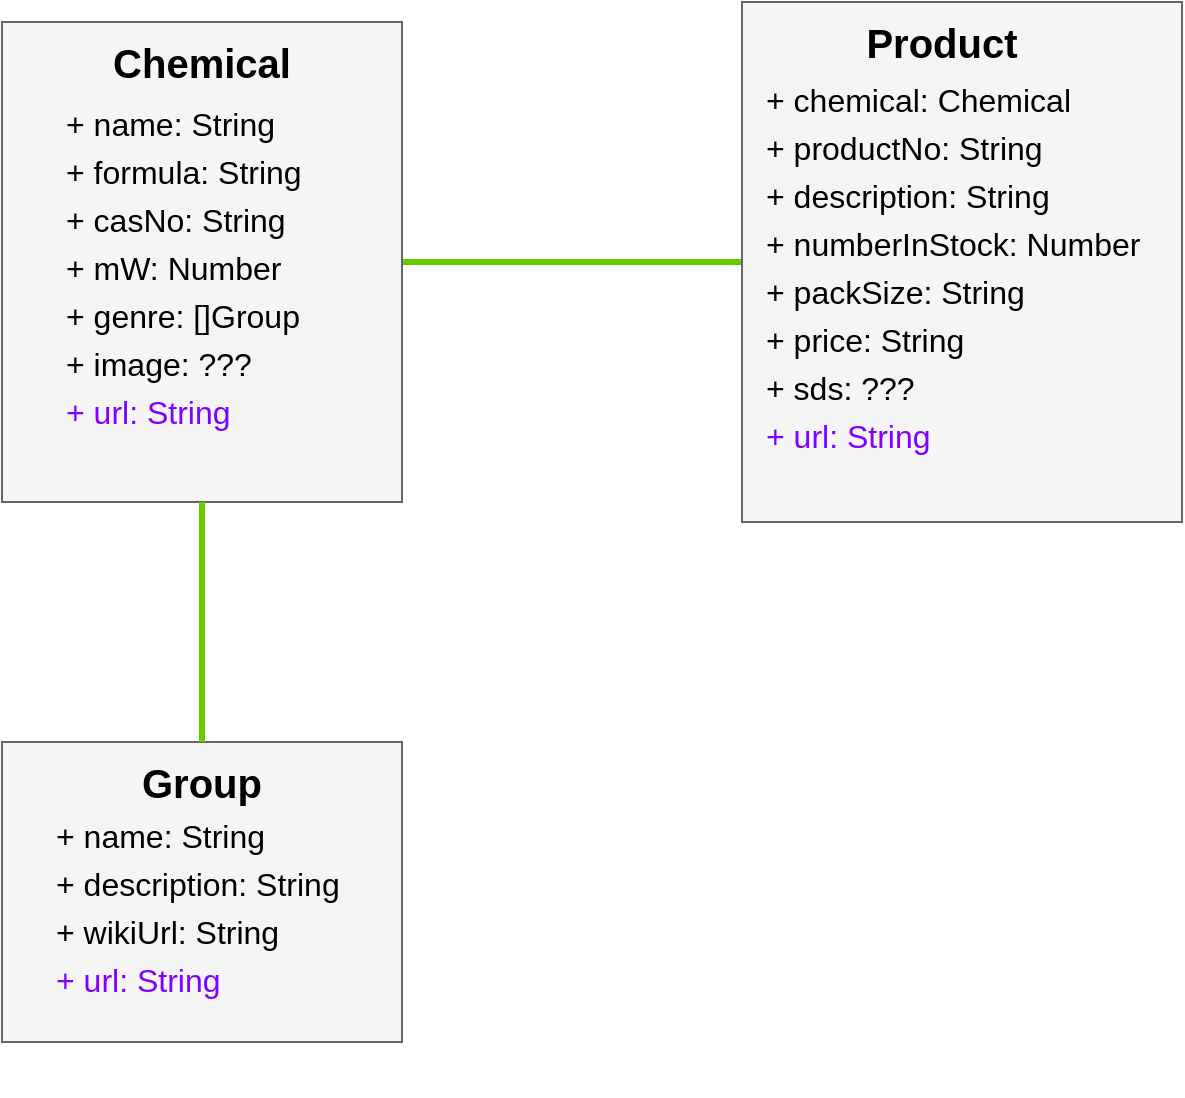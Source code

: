 <mxfile>
    <diagram id="NH89rQaxT2tvP0yTE59p" name="Page-1">
        <mxGraphModel dx="1071" dy="556" grid="1" gridSize="10" guides="1" tooltips="1" connect="1" arrows="1" fold="1" page="1" pageScale="1" pageWidth="850" pageHeight="1100" math="0" shadow="0">
            <root>
                <mxCell id="0"/>
                <mxCell id="1" parent="0"/>
                <mxCell id="18" style="edgeStyle=none;html=1;exitX=1;exitY=0.5;exitDx=0;exitDy=0;entryX=0;entryY=0.5;entryDx=0;entryDy=0;strokeColor=#66CC00;strokeWidth=3;fontSize=16;fontColor=#7F00FF;endArrow=none;endFill=0;fillColor=#d5e8d4;" edge="1" parent="1" source="2" target="10">
                    <mxGeometry relative="1" as="geometry"/>
                </mxCell>
                <mxCell id="2" value="" style="whiteSpace=wrap;html=1;fillColor=#f5f5f5;fontColor=#333333;strokeColor=#666666;" vertex="1" parent="1">
                    <mxGeometry x="40" y="40" width="200" height="240" as="geometry"/>
                </mxCell>
                <mxCell id="3" value="&lt;font size=&quot;1&quot; color=&quot;#000000&quot;&gt;&lt;b&gt;&lt;span style=&quot;font-size: 20px;&quot;&gt;Chemical&lt;/span&gt;&lt;/b&gt;&lt;/font&gt;" style="text;align=center;html=1;verticalAlign=middle;whiteSpace=wrap;rounded=0;" vertex="1" parent="1">
                    <mxGeometry x="90" y="40" width="100" height="40" as="geometry"/>
                </mxCell>
                <mxCell id="9" value="&lt;font style=&quot;font-size: 16px;&quot;&gt;+ name: String&lt;br&gt;+ formula: String&lt;br&gt;+ casNo: String&lt;br&gt;+ mW: Number&lt;br&gt;+ genre: []Group&lt;br&gt;+ image: ???&lt;br&gt;&lt;font color=&quot;#7f00ff&quot;&gt;+ url: String&lt;br&gt;&lt;/font&gt;&lt;br&gt;&lt;br&gt;&lt;/font&gt;" style="text;strokeColor=none;align=left;fillColor=none;html=1;verticalAlign=middle;whiteSpace=wrap;rounded=0;fontSize=20;fontColor=#000000;" vertex="1" parent="1">
                    <mxGeometry x="70" y="100" width="150" height="170" as="geometry"/>
                </mxCell>
                <mxCell id="10" value="" style="whiteSpace=wrap;html=1;fillColor=#f5f5f5;fontColor=#333333;strokeColor=#666666;" vertex="1" parent="1">
                    <mxGeometry x="410" y="30" width="220" height="260" as="geometry"/>
                </mxCell>
                <mxCell id="11" value="&lt;font size=&quot;1&quot; color=&quot;#000000&quot;&gt;&lt;b&gt;&lt;span style=&quot;font-size: 20px;&quot;&gt;Product&lt;/span&gt;&lt;/b&gt;&lt;/font&gt;" style="text;align=center;html=1;verticalAlign=middle;whiteSpace=wrap;rounded=0;" vertex="1" parent="1">
                    <mxGeometry x="460" y="30" width="100" height="40" as="geometry"/>
                </mxCell>
                <mxCell id="12" value="&lt;font style=&quot;font-size: 16px;&quot;&gt;+ chemical: Chemical&lt;br&gt;+ productNo: String&lt;br&gt;+ description: String&lt;br&gt;+ numberInStock: Number&lt;br&gt;+ packSize: String&lt;br&gt;+ price: String&lt;br&gt;+ sds: ???&lt;br&gt;&lt;font color=&quot;#7f00ff&quot;&gt;+ url: String&lt;br&gt;&lt;/font&gt;&lt;br&gt;&lt;br&gt;&lt;/font&gt;" style="text;strokeColor=none;align=left;fillColor=none;html=1;verticalAlign=middle;whiteSpace=wrap;rounded=0;fontSize=20;fontColor=#000000;" vertex="1" parent="1">
                    <mxGeometry x="420" y="100" width="190" height="170" as="geometry"/>
                </mxCell>
                <mxCell id="14" value="" style="whiteSpace=wrap;html=1;fillColor=#f5f5f5;fontColor=#333333;strokeColor=#666666;" vertex="1" parent="1">
                    <mxGeometry x="40" y="400" width="200" height="150" as="geometry"/>
                </mxCell>
                <mxCell id="21" style="edgeStyle=none;html=1;exitX=0.5;exitY=0;exitDx=0;exitDy=0;entryX=0.5;entryY=1;entryDx=0;entryDy=0;strokeColor=#66CC00;strokeWidth=3;fontSize=16;fontColor=#7F00FF;endArrow=none;endFill=0;" edge="1" parent="1" source="15" target="2">
                    <mxGeometry relative="1" as="geometry"/>
                </mxCell>
                <mxCell id="15" value="&lt;font color=&quot;#000000&quot;&gt;&lt;span style=&quot;font-size: 20px;&quot;&gt;&lt;b&gt;Group&lt;/b&gt;&lt;/span&gt;&lt;/font&gt;" style="text;align=center;html=1;verticalAlign=middle;whiteSpace=wrap;rounded=0;" vertex="1" parent="1">
                    <mxGeometry x="90" y="400" width="100" height="40" as="geometry"/>
                </mxCell>
                <mxCell id="16" value="&lt;font style=&quot;font-size: 16px;&quot;&gt;+ name: String&lt;br&gt;+ description: String&lt;br&gt;+ wikiUrl: String&lt;br&gt;&lt;font color=&quot;#7f00ff&quot;&gt;+ url: String&lt;br&gt;&lt;/font&gt;&lt;br&gt;&lt;br&gt;&lt;/font&gt;" style="text;strokeColor=none;align=left;fillColor=none;html=1;verticalAlign=middle;whiteSpace=wrap;rounded=0;fontSize=20;fontColor=#000000;" vertex="1" parent="1">
                    <mxGeometry x="65" y="440" width="150" height="130" as="geometry"/>
                </mxCell>
            </root>
        </mxGraphModel>
    </diagram>
</mxfile>